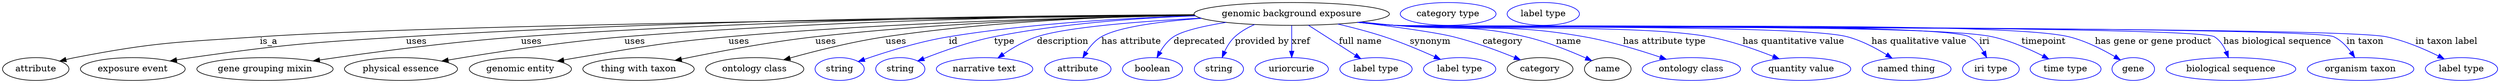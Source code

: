 digraph {
	graph [bb="0,0,3903.5,123"];
	node [label="\N"];
	"genomic background exposure"	[height=0.5,
		label="genomic background exposure",
		pos="2015,105",
		width=4.2427];
	attribute	[height=0.5,
		pos="51.995,18",
		width=1.4443];
	"genomic background exposure" -> attribute	[label=is_a,
		lp="416,61.5",
		pos="e,89.845,30.547 1863.5,102.49 1518.6,98.778 683.11,88.059 402,69 273.01,60.255 239.88,60.764 113,36 108.63,35.148 104.12,34.14 99.619,\
33.048"];
	"exposure event"	[height=0.5,
		pos="204,18",
		width=2.2748];
	"genomic background exposure" -> "exposure event"	[label=uses,
		lp="646.5,61.5",
		pos="e,261.97,30.733 1862.4,103.76 1607.1,102.55 1077.3,96.58 630,69 480.23,59.765 442.53,57.28 294,36 286.85,34.977 279.42,33.782 272.01,\
32.509"];
	"gene grouping mixin"	[height=0.5,
		pos="410,18",
		width=2.9608];
	"genomic background exposure" -> "gene grouping mixin"	[label=uses,
		lp="826.5,61.5",
		pos="e,485.33,30.792 1862.1,103.8 1633.1,102.53 1187.6,96.367 810,69 701.05,61.103 576.27,44.251 495.45,32.297"];
	"physical essence"	[height=0.5,
		pos="623,18",
		width=2.4553];
	"genomic background exposure" -> "physical essence"	[label=uses,
		lp="988.5,61.5",
		pos="e,686.74,30.495 1862.7,103.49 1659.4,101.77 1288,94.931 972,69 876.49,61.163 767.28,44.213 696.84,32.226"];
	"genomic entity"	[height=0.5,
		pos="809,18",
		width=2.2206];
	"genomic background exposure" -> "genomic entity"	[label=uses,
		lp="1151.5,61.5",
		pos="e,866.85,30.489 1863.7,102.51 1688.1,99.731 1390.1,91.776 1135,69 1029.1,59.542 1002.9,53.315 898,36 891.22,34.881 884.16,33.65 \
877.12,32.376"];
	"thing with taxon"	[height=0.5,
		pos="994,18",
		width=2.4192];
	"genomic background exposure" -> "thing with taxon"	[label=uses,
		lp="1287.5,61.5",
		pos="e,1051.2,31.607 1863.5,102.7 1712.8,100.04 1475.3,92.142 1271,69 1198.9,60.832 1117.2,45.314 1061.4,33.723"];
	"ontology class"	[height=0.5,
		pos="1176,18",
		width=2.1304];
	"genomic background exposure" -> "ontology class"	[label=uses,
		lp="1397.5,61.5",
		pos="e,1221.5,32.662 1862.7,103.43 1733.8,101.09 1544.4,93.231 1381,69 1329.6,61.381 1272.2,46.861 1231.3,35.423"];
	id	[color=blue,
		height=0.5,
		label=string,
		pos="1309,18",
		width=1.0652];
	"genomic background exposure" -> id	[color=blue,
		label=id,
		lp="1487,61.5",
		pos="e,1338.1,29.875 1864.2,102.04 1756.5,98.716 1608.6,90.24 1480,69 1433.6,61.337 1382,45.148 1347.8,33.258",
		style=solid];
	type	[color=blue,
		height=0.5,
		label=string,
		pos="1404,18",
		width=1.0652];
	"genomic background exposure" -> type	[color=blue,
		label=type,
		lp="1567,61.5",
		pos="e,1431.3,30.68 1864.3,102 1772.9,98.481 1654.3,89.791 1551,69 1512.4,61.238 1470,46.068 1440.7,34.463",
		style=solid];
	description	[color=blue,
		height=0.5,
		label="narrative text",
		pos="1536,18",
		width=2.0943];
	"genomic background exposure" -> description	[color=blue,
		label=description,
		lp="1657.5,61.5",
		pos="e,1556.6,35.518 1872.8,98.399 1778.2,93.357 1663.2,84.318 1617,69 1598.4,62.822 1579.6,51.623 1564.8,41.388",
		style=solid];
	"has attribute"	[color=blue,
		height=0.5,
		label=attribute,
		pos="1681,18",
		width=1.4443];
	"genomic background exposure" -> "has attribute"	[color=blue,
		label="has attribute",
		lp="1765,61.5",
		pos="e,1688.8,35.823 1874.2,98.003 1811.1,93.186 1744.8,84.53 1718,69 1708.1,63.253 1700,53.681 1694,44.443",
		style=solid];
	deprecated	[color=blue,
		height=0.5,
		label=boolean,
		pos="1798,18",
		width=1.2999];
	"genomic background exposure" -> deprecated	[color=blue,
		label=deprecated,
		lp="1870.5,61.5",
		pos="e,1804.6,36.001 1911.7,91.701 1877.3,86.077 1844.1,78.517 1830,69 1821.2,63.09 1814.4,53.906 1809.3,45.013",
		style=solid];
	"provided by"	[color=blue,
		height=0.5,
		label=string,
		pos="1901,18",
		width=1.0652];
	"genomic background exposure" -> "provided by"	[color=blue,
		label="provided by",
		lp="1968.5,61.5",
		pos="e,1906.1,36.263 1956.8,88.253 1945.7,83.367 1934.8,77.069 1926,69 1919.1,62.691 1913.9,54.052 1910,45.729",
		style=solid];
	xref	[color=blue,
		height=0.5,
		label=uriorcurie,
		pos="2015,18",
		width=1.5887];
	"genomic background exposure" -> xref	[color=blue,
		label=xref,
		lp="2029.5,61.5",
		pos="e,2015,36.175 2015,86.799 2015,75.163 2015,59.548 2015,46.237",
		style=solid];
	"full name"	[color=blue,
		height=0.5,
		label="label type",
		pos="2147,18",
		width=1.5707];
	"genomic background exposure" -> "full name"	[color=blue,
		label="full name",
		lp="2122.5,61.5",
		pos="e,2123.2,34.33 2041.1,87.207 2062.2,73.624 2092,54.431 2114.6,39.863",
		style=solid];
	synonym	[color=blue,
		height=0.5,
		label="label type",
		pos="2278,18",
		width=1.5707];
	"genomic background exposure" -> synonym	[color=blue,
		label=synonym,
		lp="2232,61.5",
		pos="e,2248,33.345 2087.2,89.032 2110.6,83.519 2136.6,76.711 2160,69 2186.8,60.152 2216,47.793 2238.7,37.576",
		style=solid];
	category	[height=0.5,
		pos="2404,18",
		width=1.4263];
	"genomic background exposure" -> category	[color=blue,
		label=category,
		lp="2345.5,61.5",
		pos="e,2373.3,32.461 2119.5,91.825 2176.2,84.767 2240.2,75.934 2268,69 2301,60.743 2337.2,47.237 2363.9,36.342",
		style=solid];
	name	[height=0.5,
		pos="2510,18",
		width=1.011];
	"genomic background exposure" -> name	[color=blue,
		label=name,
		lp="2449,61.5",
		pos="e,2485,31.145 2123.7,92.263 2141.2,90.449 2159.1,88.637 2176,87 2267,78.198 2291.9,89.733 2381,69 2414.2,61.275 2450.2,46.756 2475.7,\
35.345",
		style=solid];
	"has attribute type"	[color=blue,
		height=0.5,
		label="ontology class",
		pos="2641,18",
		width=2.1304];
	"genomic background exposure" -> "has attribute type"	[color=blue,
		label="has attribute type",
		lp="2599,61.5",
		pos="e,2601.6,33.533 2121.5,92.081 2139.6,90.239 2158.3,88.466 2176,87 2307.8,76.054 2342.8,92.012 2473,69 2513.7,61.802 2558.6,48.15 \
2591.7,36.928",
		style=solid];
	"has quantitative value"	[color=blue,
		height=0.5,
		label="quantity value",
		pos="2813,18",
		width=2.1484];
	"genomic background exposure" -> "has quantitative value"	[color=blue,
		label="has quantitative value",
		lp="2801,61.5",
		pos="e,2778.3,34.212 2119.7,91.892 2138.4,90.027 2157.8,88.294 2176,87 2285.1,79.251 2560.4,89.051 2668,69 2702.8,62.517 2740.5,49.299 \
2768.7,38.082",
		style=solid];
	"has qualitative value"	[color=blue,
		height=0.5,
		label="named thing",
		pos="2978,18",
		width=1.9318];
	"genomic background exposure" -> "has qualitative value"	[color=blue,
		label="has qualitative value",
		lp="2997.5,61.5",
		pos="e,2955.2,35.204 2119.3,91.765 2138.1,89.901 2157.6,88.201 2176,87 2254.6,81.858 2808.8,89.209 2885,69 2906.9,63.195 2929.3,51.358 \
2946.6,40.658",
		style=solid];
	iri	[color=blue,
		height=0.5,
		label="iri type",
		pos="3110,18",
		width=1.2277];
	"genomic background exposure" -> iri	[color=blue,
		label=iri,
		lp="3100,61.5",
		pos="e,3103.3,36.18 2118.8,91.725 2137.8,89.853 2157.5,88.16 2176,87 2225.9,83.871 3032,92.836 3076,69 3085.7,63.747 3093.1,54.391 3098.6,\
45.182",
		style=solid];
	timepoint	[color=blue,
		height=0.5,
		label="time type",
		pos="3227,18",
		width=1.5346];
	"genomic background exposure" -> timepoint	[color=blue,
		label=timepoint,
		lp="3193,61.5",
		pos="e,3200.6,34.04 2118.8,91.713 2137.8,89.842 2157.5,88.153 2176,87 2279.8,80.533 3010.4,91.159 3112,69 3139.9,62.913 3169.4,49.925 \
3191.6,38.712",
		style=solid];
	"has gene or gene product"	[color=blue,
		height=0.5,
		label=gene,
		pos="3333,18",
		width=0.92075];
	"genomic background exposure" -> "has gene or gene product"	[color=blue,
		label="has gene or gene product",
		lp="3364.5,61.5",
		pos="e,3312.8,32.395 2118.4,91.722 2137.5,89.837 2157.3,88.142 2176,87 2293.1,79.832 3118,96.708 3232,69 3257.8,62.739 3284.6,49.092 \
3304.1,37.636",
		style=solid];
	"has biological sequence"	[color=blue,
		height=0.5,
		label="biological sequence",
		pos="3486,18",
		width=2.8164];
	"genomic background exposure" -> "has biological sequence"	[color=blue,
		label="has biological sequence",
		lp="3558.5,61.5",
		pos="e,3482,36.066 2118.4,91.676 2137.5,89.796 2157.3,88.113 2176,87 2211.6,84.875 3429.6,87.725 3460,69 3468.6,63.719 3474.4,54.616 \
3478.4,45.612",
		style=solid];
	"in taxon"	[color=blue,
		height=0.5,
		label="organism taxon",
		pos="3689,18",
		width=2.3109];
	"genomic background exposure" -> "in taxon"	[color=blue,
		label="in taxon",
		lp="3696,61.5",
		pos="e,3679.8,36.311 2117.9,91.691 2137.2,89.796 2157.2,88.105 2176,87 2216.8,84.602 3610.1,86.486 3647,69 3658,63.8 3667.1,54.189 3674.1,\
44.772",
		style=solid];
	"in taxon label"	[color=blue,
		height=0.5,
		label="label type",
		pos="3847,18",
		width=1.5707];
	"genomic background exposure" -> "in taxon label"	[color=blue,
		label="in taxon label",
		lp="3823.5,61.5",
		pos="e,3819.9,34.104 2117.9,91.681 2137.2,89.787 2157.2,88.099 2176,87 2262.1,81.964 3644.5,86.665 3729,69 3757.7,62.995 3788.1,49.914 \
3810.9,38.638",
		style=solid];
	"named thing_category"	[color=blue,
		height=0.5,
		label="category type",
		pos="2260,105",
		width=2.0762];
	attribute_name	[color=blue,
		height=0.5,
		label="label type",
		pos="2409,105",
		width=1.5707];
}
